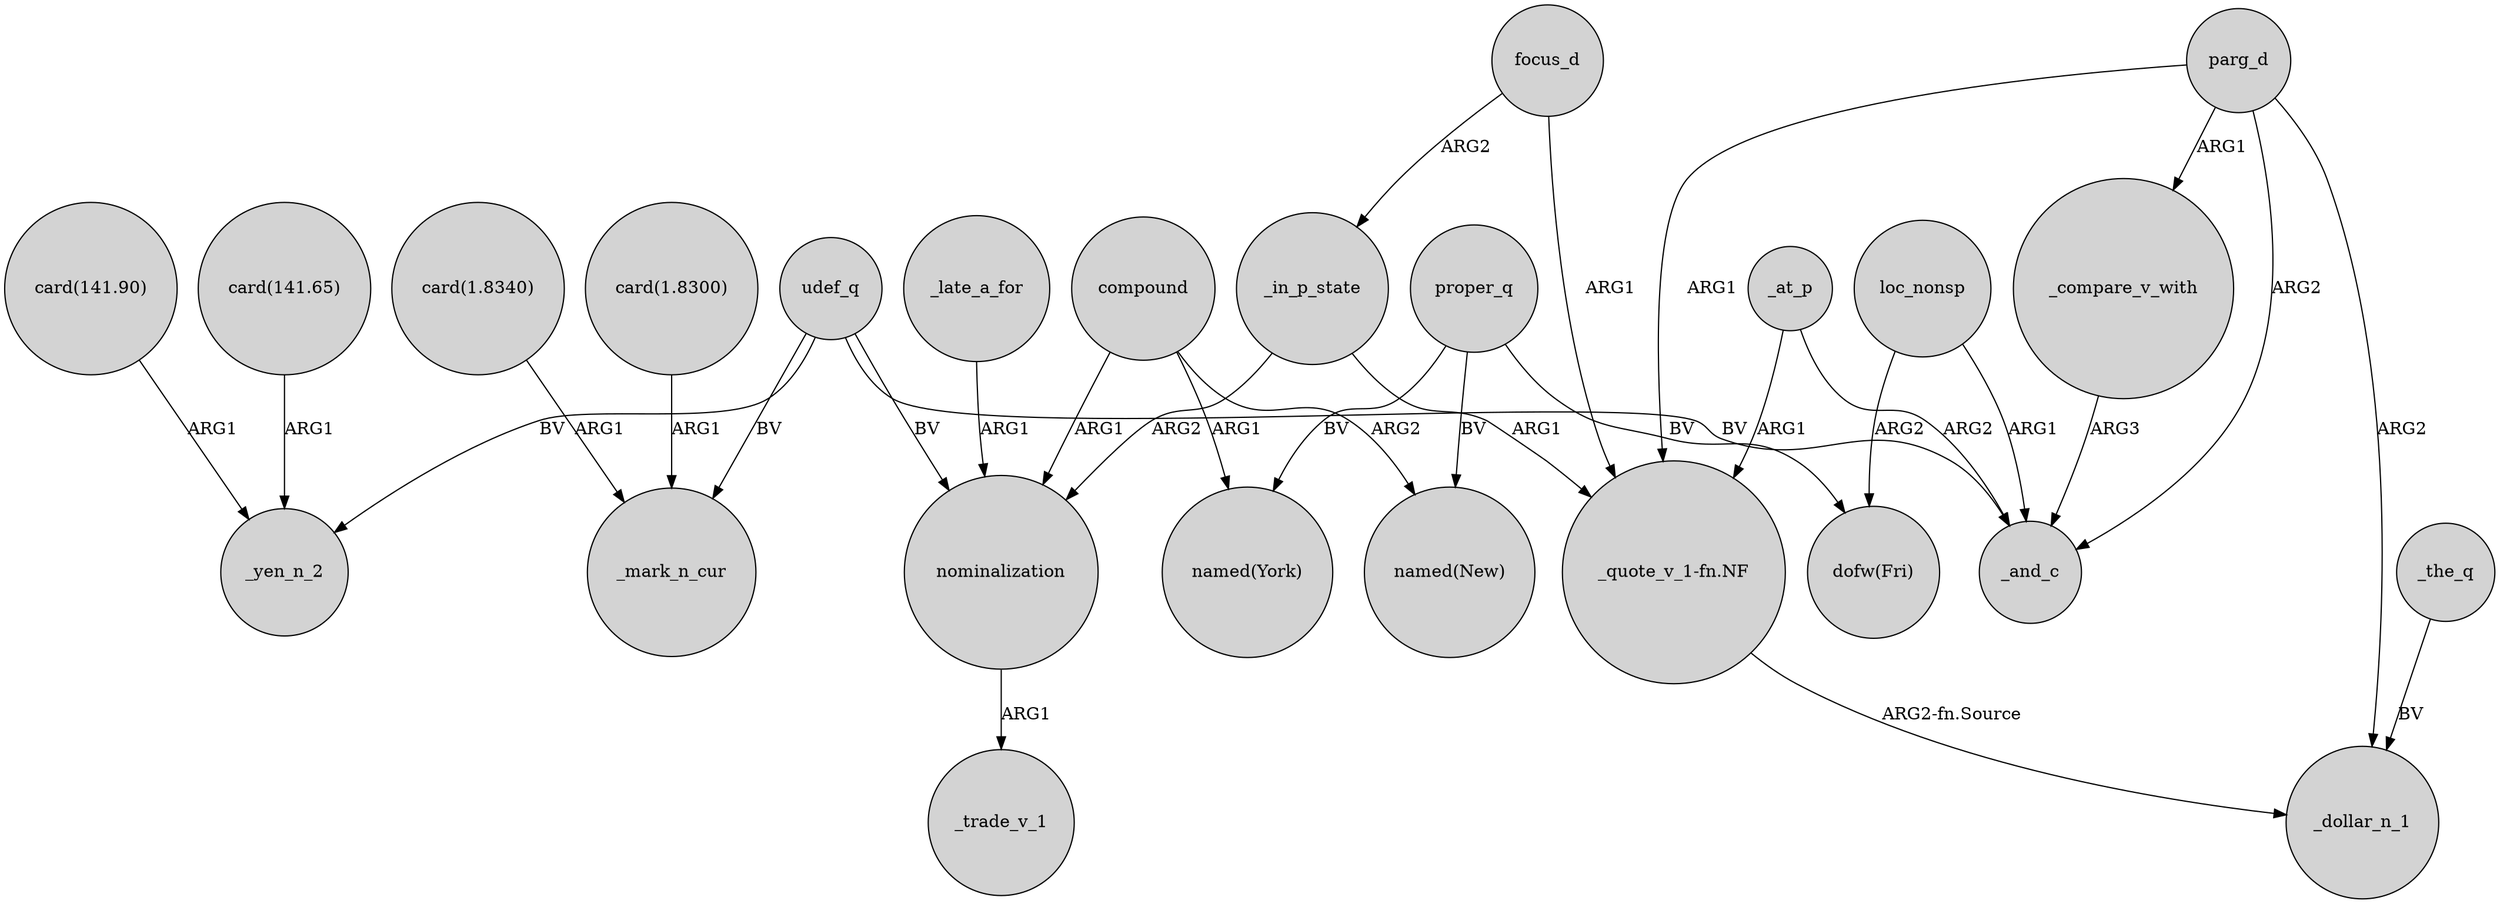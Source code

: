 digraph {
	node [shape=circle style=filled]
	loc_nonsp -> _and_c [label=ARG1]
	proper_q -> "dofw(Fri)" [label=BV]
	udef_q -> _yen_n_2 [label=BV]
	compound -> "named(New)" [label=ARG2]
	"card(141.90)" -> _yen_n_2 [label=ARG1]
	proper_q -> "named(New)" [label=BV]
	"card(1.8300)" -> _mark_n_cur [label=ARG1]
	"_quote_v_1-fn.NF" -> _dollar_n_1 [label="ARG2-fn.Source"]
	focus_d -> _in_p_state [label=ARG2]
	udef_q -> _mark_n_cur [label=BV]
	_the_q -> _dollar_n_1 [label=BV]
	parg_d -> _compare_v_with [label=ARG1]
	_at_p -> "_quote_v_1-fn.NF" [label=ARG1]
	nominalization -> _trade_v_1 [label=ARG1]
	loc_nonsp -> "dofw(Fri)" [label=ARG2]
	parg_d -> _and_c [label=ARG2]
	parg_d -> "_quote_v_1-fn.NF" [label=ARG1]
	focus_d -> "_quote_v_1-fn.NF" [label=ARG1]
	compound -> "named(York)" [label=ARG1]
	_compare_v_with -> _and_c [label=ARG3]
	_in_p_state -> "_quote_v_1-fn.NF" [label=ARG1]
	_in_p_state -> nominalization [label=ARG2]
	udef_q -> nominalization [label=BV]
	"card(1.8340)" -> _mark_n_cur [label=ARG1]
	parg_d -> _dollar_n_1 [label=ARG2]
	"card(141.65)" -> _yen_n_2 [label=ARG1]
	proper_q -> "named(York)" [label=BV]
	udef_q -> _and_c [label=BV]
	compound -> nominalization [label=ARG1]
	_at_p -> _and_c [label=ARG2]
	_late_a_for -> nominalization [label=ARG1]
}
